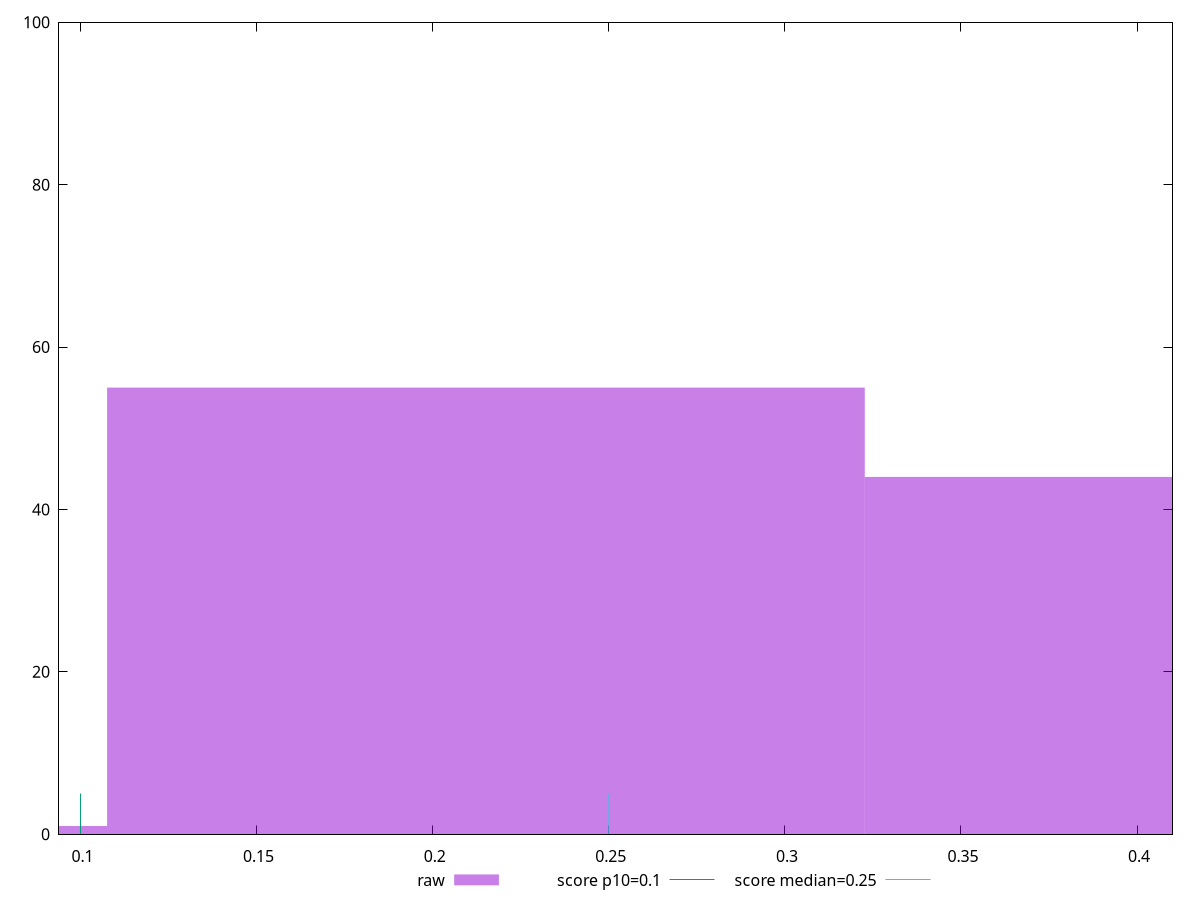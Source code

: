 reset

$raw <<EOF
0.21512337417193345 55
0.4302467483438669 44
0 1
EOF

set key outside below
set boxwidth 0.21512337417193345
set xrange [0.09390384928385416:0.41005506981743695]
set yrange [0:100]
set style fill transparent solid 0.5 noborder

set parametric
set terminal svg size 640, 490 enhanced background rgb 'white'
set output "report_00007_2020-12-11T15:55:29.892Z/cumulative-layout-shift/samples/pages+cached/raw/histogram.svg"

plot $raw title "raw" with boxes, \
     0.1,t title "score p10=0.1", \
     0.25,t title "score median=0.25"

reset
